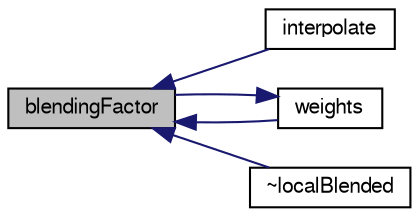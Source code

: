 digraph "blendingFactor"
{
  bgcolor="transparent";
  edge [fontname="FreeSans",fontsize="10",labelfontname="FreeSans",labelfontsize="10"];
  node [fontname="FreeSans",fontsize="10",shape=record];
  rankdir="LR";
  Node16 [label="blendingFactor",height=0.2,width=0.4,color="black", fillcolor="grey75", style="filled", fontcolor="black"];
  Node16 -> Node17 [dir="back",color="midnightblue",fontsize="10",style="solid",fontname="FreeSans"];
  Node17 [label="interpolate",height=0.2,width=0.4,color="black",URL="$a23202.html#a61b72a6e1c6c87abb17e1e513dc64b03",tooltip="Return the face-interpolate of the given cell field. "];
  Node16 -> Node18 [dir="back",color="midnightblue",fontsize="10",style="solid",fontname="FreeSans"];
  Node18 [label="weights",height=0.2,width=0.4,color="black",URL="$a23202.html#a3850190d622c7d30ee9b7357d248d2b4",tooltip="Return the interpolation weighting factors. "];
  Node18 -> Node16 [dir="back",color="midnightblue",fontsize="10",style="solid",fontname="FreeSans"];
  Node16 -> Node19 [dir="back",color="midnightblue",fontsize="10",style="solid",fontname="FreeSans"];
  Node19 [label="~localBlended",height=0.2,width=0.4,color="black",URL="$a23202.html#a3f470cddba97566f8261aef05d61e2f2",tooltip="Destructor. "];
}
